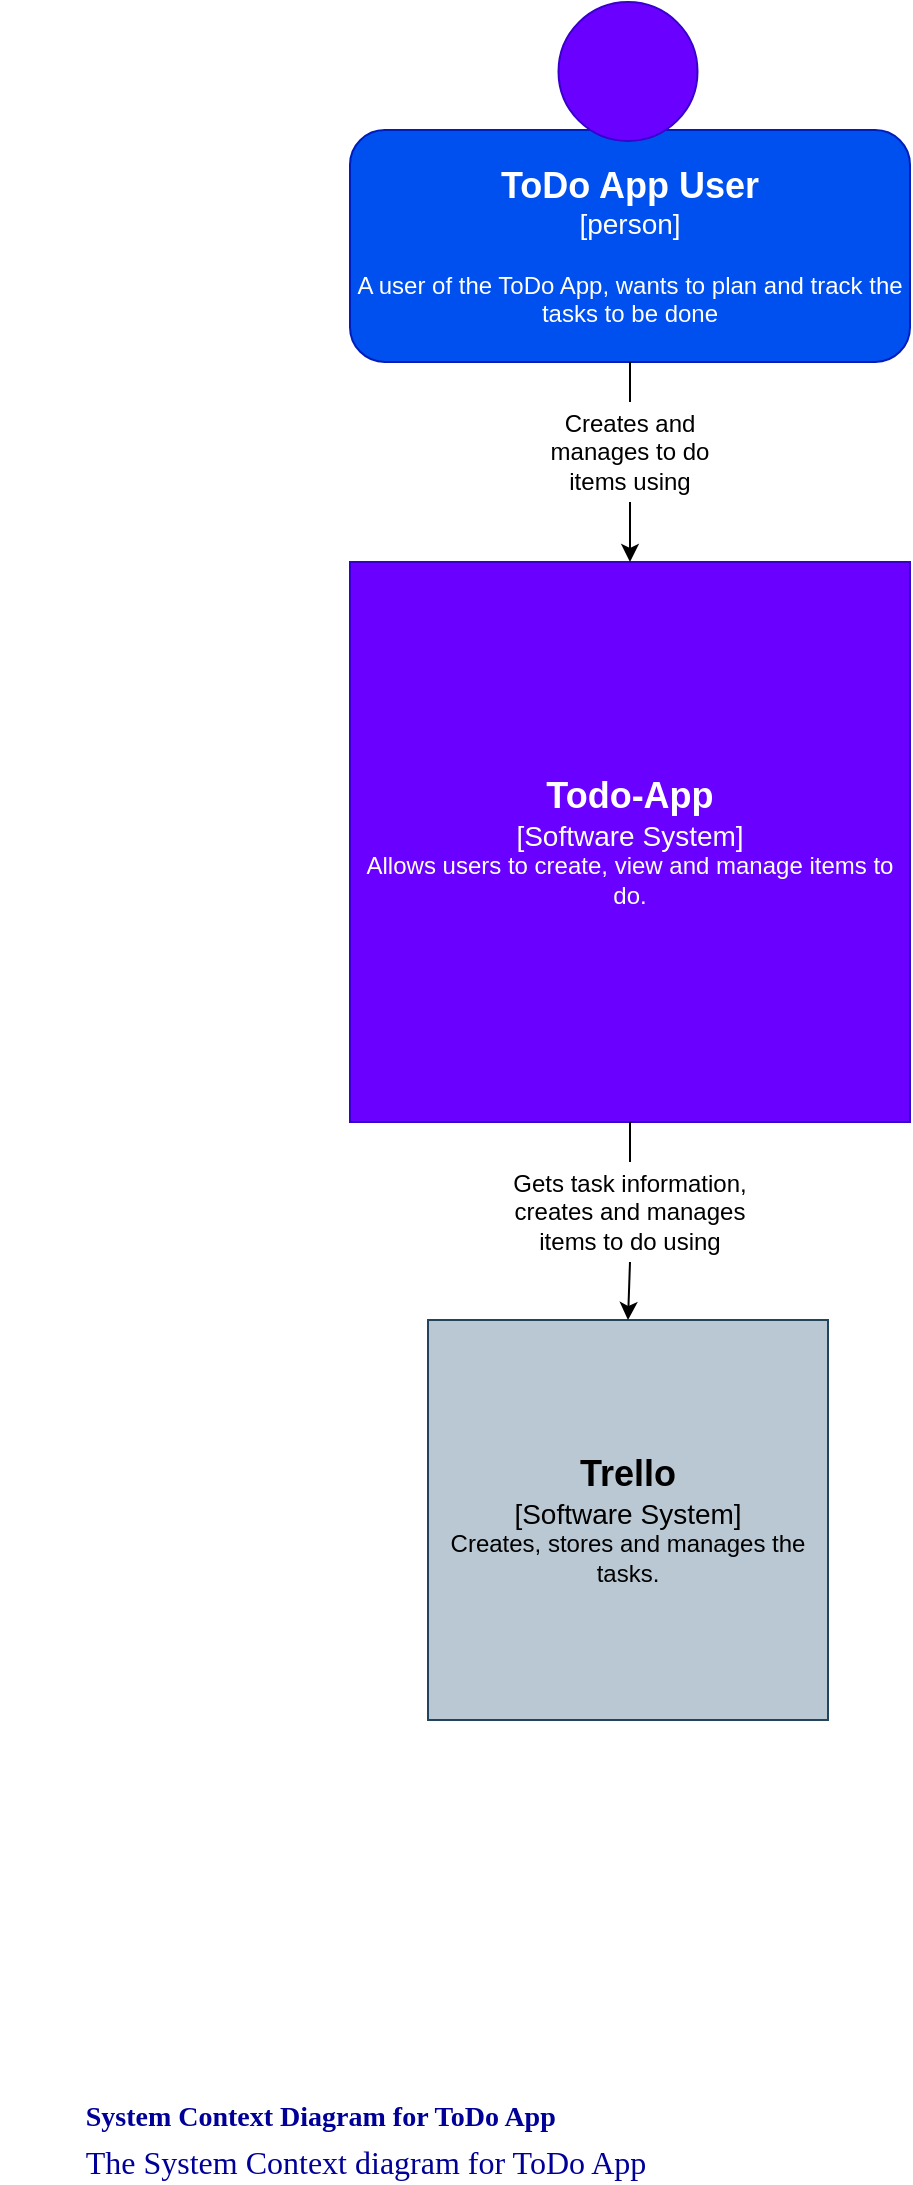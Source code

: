 <mxfile version="14.7.3" type="device"><diagram id="CoqGerCRfD4yOqdhPm_8" name="Page-1"><mxGraphModel dx="782" dy="403" grid="1" gridSize="10" guides="1" tooltips="1" connect="1" arrows="1" fold="1" page="1" pageScale="1" pageWidth="850" pageHeight="1100" math="0" shadow="0"><root><mxCell id="0"/><mxCell id="1" parent="0"/><mxCell id="gohGjWVkIV1kS2zMyI6a-2" value="&lt;font&gt;&lt;b&gt;&lt;font style=&quot;font-size: 18px&quot;&gt;Todo-App&lt;/font&gt;&lt;/b&gt;&lt;br&gt;&lt;font style=&quot;font-size: 14px&quot;&gt;[Software System]&lt;/font&gt;&lt;br&gt;&lt;font style=&quot;font-size: 12px&quot;&gt;Allows users to create, view and manage items to do.&lt;/font&gt;&lt;br&gt;&lt;/font&gt;" style="whiteSpace=wrap;html=1;aspect=fixed;fillColor=#6a00ff;strokeColor=#3700CC;fontColor=#ffffff;" parent="1" vertex="1"><mxGeometry x="200" y="280" width="280" height="280" as="geometry"/></mxCell><mxCell id="gohGjWVkIV1kS2zMyI6a-3" value="&lt;font&gt;&lt;b style=&quot;font-size: 18px&quot;&gt;Trello&lt;/b&gt;&lt;br&gt;&lt;font style=&quot;font-size: 14px&quot;&gt;[Software System]&lt;/font&gt;&lt;br&gt;&lt;font style=&quot;font-size: 12px&quot;&gt;Creates, stores and manages the tasks.&lt;/font&gt;&lt;br&gt;&lt;/font&gt;" style="whiteSpace=wrap;html=1;aspect=fixed;fillColor=#bac8d3;strokeColor=#23445d;" parent="1" vertex="1"><mxGeometry x="239" y="659" width="200" height="200" as="geometry"/></mxCell><mxCell id="gohGjWVkIV1kS2zMyI6a-20" value="&lt;div style=&quot;text-align: left&quot;&gt;&lt;span style=&quot;font-size: 14px ; color: rgb(0 , 0 , 153) ; font-family: &amp;#34;verdana&amp;#34;&quot;&gt;&lt;b&gt;System Context Diagram for ToDo App&lt;/b&gt;&lt;/span&gt;&lt;/div&gt;&lt;font face=&quot;Verdana&quot; color=&quot;#000099&quot;&gt;&lt;div style=&quot;text-align: left&quot;&gt;&lt;font face=&quot;Verdana&quot; color=&quot;#000099&quot;&gt;&lt;font size=&quot;3&quot;&gt;The System Context diagram for ToDo App&lt;/font&gt;&lt;/font&gt;&lt;font face=&quot;Verdana&quot; color=&quot;#000099&quot; style=&quot;font-size: 20px&quot;&gt;&amp;nbsp;&lt;/font&gt;&lt;/div&gt;&lt;/font&gt;" style="text;html=1;align=center;verticalAlign=middle;resizable=0;points=[];autosize=1;" parent="1" vertex="1"><mxGeometry x="25" y="1050" width="370" height="40" as="geometry"/></mxCell><mxCell id="-4PvQgz0afFGSQ_0SSYe-2" value="&lt;b&gt;&lt;font style=&quot;font-size: 18px&quot;&gt;ToDo App User&lt;/font&gt;&lt;/b&gt;&lt;br&gt;&lt;font style=&quot;font-size: 14px&quot;&gt;[person]&lt;br&gt;&lt;/font&gt;&lt;br&gt;A user of the ToDo App, wants to plan and track the tasks to be done" style="rounded=1;whiteSpace=wrap;html=1;fillColor=#0050ef;strokeColor=#001DBC;fontColor=#ffffff;" vertex="1" parent="1"><mxGeometry x="200" y="64" width="280" height="116" as="geometry"/></mxCell><mxCell id="-4PvQgz0afFGSQ_0SSYe-7" value="" style="edgeStyle=orthogonalEdgeStyle;rounded=0;orthogonalLoop=1;jettySize=auto;html=1;exitX=0.5;exitY=1;exitDx=0;exitDy=0;startArrow=none;" edge="1" parent="1" source="-4PvQgz0afFGSQ_0SSYe-3" target="gohGjWVkIV1kS2zMyI6a-2"><mxGeometry relative="1" as="geometry"/></mxCell><mxCell id="-4PvQgz0afFGSQ_0SSYe-1" value="" style="ellipse;whiteSpace=wrap;html=1;aspect=fixed;fillColor=#6a00ff;strokeColor=#3700CC;fontColor=#ffffff;" vertex="1" parent="1"><mxGeometry x="304.25" width="69.5" height="69.5" as="geometry"/></mxCell><mxCell id="-4PvQgz0afFGSQ_0SSYe-3" value="Creates and manages to do items using" style="text;html=1;strokeColor=none;fillColor=none;align=center;verticalAlign=middle;whiteSpace=wrap;rounded=0;" vertex="1" parent="1"><mxGeometry x="292.13" y="200" width="95.75" height="50" as="geometry"/></mxCell><mxCell id="-4PvQgz0afFGSQ_0SSYe-8" value="" style="edgeStyle=orthogonalEdgeStyle;rounded=0;orthogonalLoop=1;jettySize=auto;html=1;exitX=0.5;exitY=1;exitDx=0;exitDy=0;endArrow=none;" edge="1" parent="1" source="-4PvQgz0afFGSQ_0SSYe-2" target="-4PvQgz0afFGSQ_0SSYe-3"><mxGeometry relative="1" as="geometry"><mxPoint x="340" y="180" as="sourcePoint"/><mxPoint x="340" y="280" as="targetPoint"/></mxGeometry></mxCell><mxCell id="-4PvQgz0afFGSQ_0SSYe-9" value="" style="endArrow=classic;html=1;exitX=0.5;exitY=1;exitDx=0;exitDy=0;entryX=0.5;entryY=0;entryDx=0;entryDy=0;startArrow=none;" edge="1" parent="1" source="-4PvQgz0afFGSQ_0SSYe-6" target="gohGjWVkIV1kS2zMyI6a-3"><mxGeometry width="50" height="50" relative="1" as="geometry"><mxPoint x="380" y="600" as="sourcePoint"/><mxPoint x="430" y="550" as="targetPoint"/></mxGeometry></mxCell><mxCell id="-4PvQgz0afFGSQ_0SSYe-6" value="Gets task information, creates and manages items to do using" style="text;html=1;strokeColor=none;fillColor=none;align=center;verticalAlign=middle;whiteSpace=wrap;rounded=0;" vertex="1" parent="1"><mxGeometry x="280" y="580" width="120" height="50" as="geometry"/></mxCell><mxCell id="-4PvQgz0afFGSQ_0SSYe-10" value="" style="endArrow=none;html=1;exitX=0.5;exitY=1;exitDx=0;exitDy=0;entryX=0.5;entryY=0;entryDx=0;entryDy=0;" edge="1" parent="1" source="gohGjWVkIV1kS2zMyI6a-2" target="-4PvQgz0afFGSQ_0SSYe-6"><mxGeometry width="50" height="50" relative="1" as="geometry"><mxPoint x="340" y="560" as="sourcePoint"/><mxPoint x="339" y="659" as="targetPoint"/></mxGeometry></mxCell></root></mxGraphModel></diagram></mxfile>